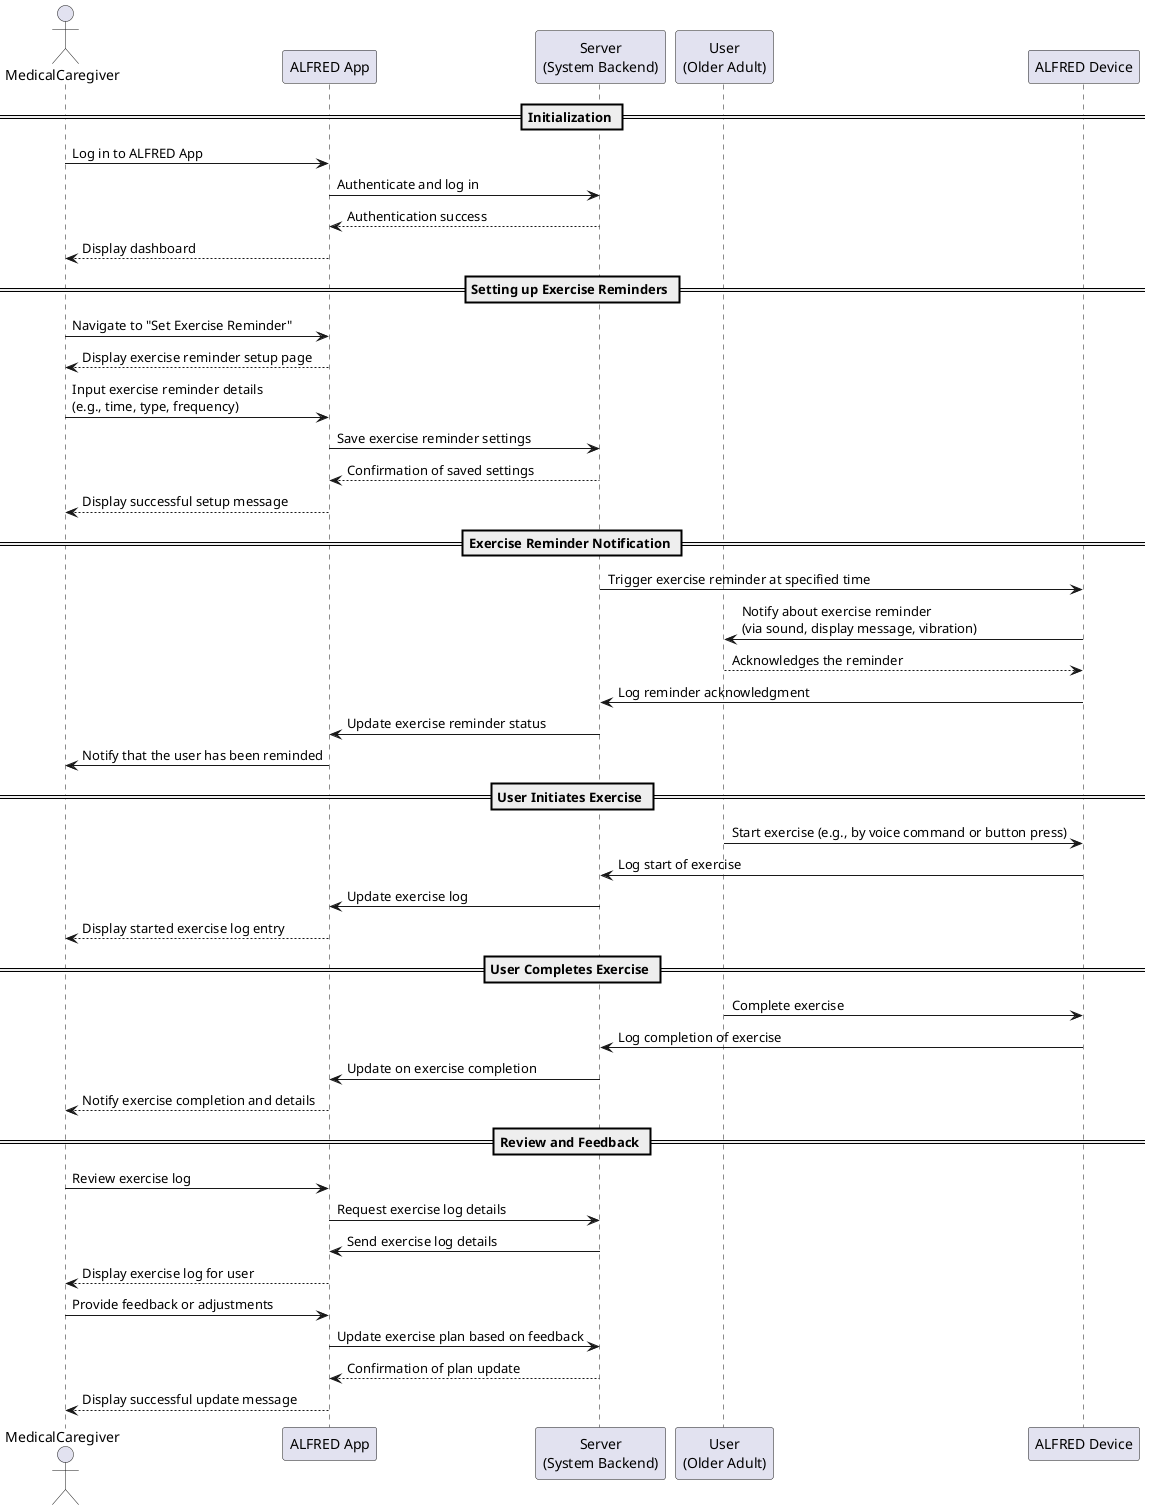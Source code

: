 @startuml
actor MedicalCaregiver
participant "ALFRED App" as App
participant "Server\n(System Backend)" as Server
participant "User\n(Older Adult)" as User
participant "ALFRED Device" as Device

== Initialization ==
MedicalCaregiver -> App : Log in to ALFRED App
App -> Server : Authenticate and log in
Server --> App : Authentication success
App --> MedicalCaregiver : Display dashboard

== Setting up Exercise Reminders ==
MedicalCaregiver -> App : Navigate to "Set Exercise Reminder"
App --> MedicalCaregiver : Display exercise reminder setup page
MedicalCaregiver -> App : Input exercise reminder details\n(e.g., time, type, frequency)
App -> Server : Save exercise reminder settings
Server --> App : Confirmation of saved settings
App --> MedicalCaregiver : Display successful setup message

== Exercise Reminder Notification ==
Server -> Device : Trigger exercise reminder at specified time
Device -> User : Notify about exercise reminder\n(via sound, display message, vibration)
User --> Device : Acknowledges the reminder
Device -> Server : Log reminder acknowledgment
Server -> App : Update exercise reminder status
App -> MedicalCaregiver : Notify that the user has been reminded

== User Initiates Exercise ==
User -> Device : Start exercise (e.g., by voice command or button press)
Device -> Server : Log start of exercise
Server -> App : Update exercise log
App --> MedicalCaregiver : Display started exercise log entry

== User Completes Exercise ==
User -> Device : Complete exercise
Device -> Server : Log completion of exercise
Server -> App : Update on exercise completion
App --> MedicalCaregiver : Notify exercise completion and details

== Review and Feedback ==
MedicalCaregiver -> App : Review exercise log
App -> Server : Request exercise log details
Server -> App : Send exercise log details
App --> MedicalCaregiver : Display exercise log for user

MedicalCaregiver -> App : Provide feedback or adjustments
App -> Server : Update exercise plan based on feedback
Server --> App : Confirmation of plan update
App --> MedicalCaregiver : Display successful update message

@enduml